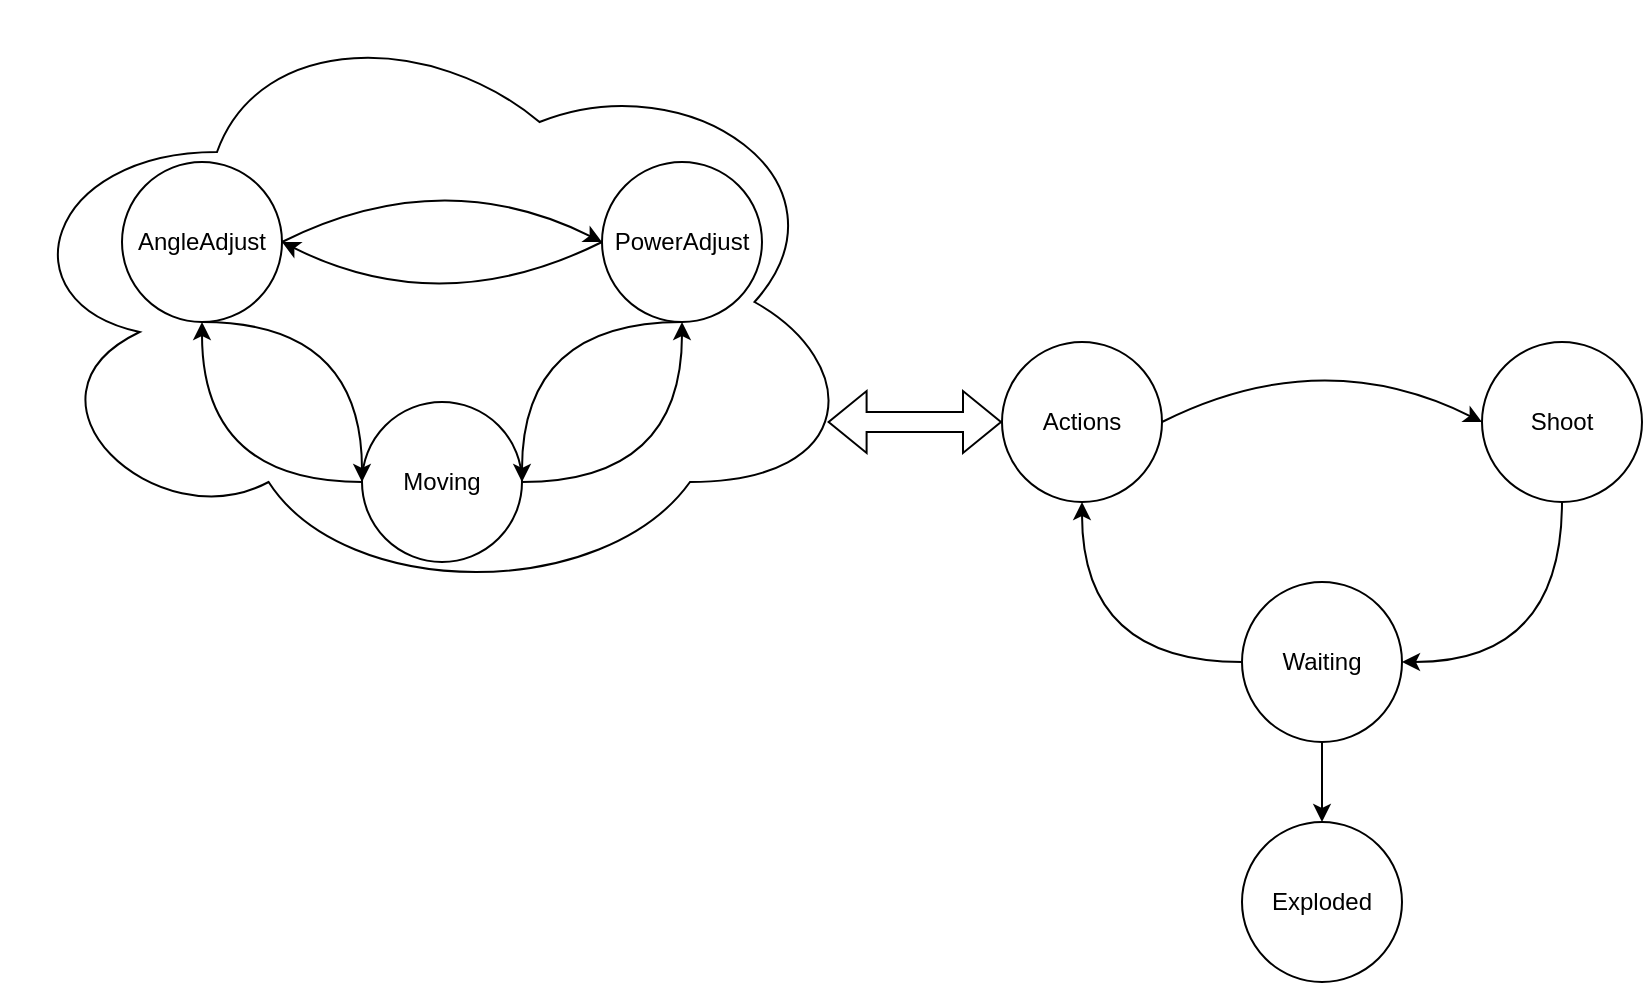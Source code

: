 <mxfile version="20.6.2" type="device"><diagram id="SJnH6aO_IgVsePMpqYym" name="Página-1"><mxGraphModel dx="1851" dy="1772" grid="1" gridSize="10" guides="1" tooltips="1" connect="1" arrows="1" fold="1" page="1" pageScale="1" pageWidth="827" pageHeight="1169" math="0" shadow="0"><root><mxCell id="0"/><mxCell id="1" parent="0"/><mxCell id="xy8s80_51uDeavC64JdX-26" value="" style="ellipse;shape=cloud;whiteSpace=wrap;html=1;" vertex="1" parent="1"><mxGeometry x="-60" y="-90" width="430" height="300" as="geometry"/></mxCell><mxCell id="xy8s80_51uDeavC64JdX-1" value="Waiting" style="ellipse;whiteSpace=wrap;html=1;aspect=fixed;" vertex="1" parent="1"><mxGeometry x="560" y="200" width="80" height="80" as="geometry"/></mxCell><mxCell id="xy8s80_51uDeavC64JdX-2" value="Moving" style="ellipse;whiteSpace=wrap;html=1;aspect=fixed;" vertex="1" parent="1"><mxGeometry x="120" y="110" width="80" height="80" as="geometry"/></mxCell><mxCell id="xy8s80_51uDeavC64JdX-3" value="PowerAdjust" style="ellipse;whiteSpace=wrap;html=1;aspect=fixed;" vertex="1" parent="1"><mxGeometry x="240" y="-10" width="80" height="80" as="geometry"/></mxCell><mxCell id="xy8s80_51uDeavC64JdX-4" value="AngleAdjust" style="ellipse;whiteSpace=wrap;html=1;aspect=fixed;" vertex="1" parent="1"><mxGeometry y="-10" width="80" height="80" as="geometry"/></mxCell><mxCell id="xy8s80_51uDeavC64JdX-5" value="Shoot" style="ellipse;whiteSpace=wrap;html=1;aspect=fixed;" vertex="1" parent="1"><mxGeometry x="680" y="80" width="80" height="80" as="geometry"/></mxCell><mxCell id="xy8s80_51uDeavC64JdX-7" value="Exploded" style="ellipse;whiteSpace=wrap;html=1;aspect=fixed;" vertex="1" parent="1"><mxGeometry x="560" y="320" width="80" height="80" as="geometry"/></mxCell><mxCell id="xy8s80_51uDeavC64JdX-8" value="" style="curved=1;endArrow=classic;html=1;rounded=0;exitX=0.5;exitY=1;exitDx=0;exitDy=0;entryX=0.5;entryY=0;entryDx=0;entryDy=0;" edge="1" parent="1" source="xy8s80_51uDeavC64JdX-1" target="xy8s80_51uDeavC64JdX-7"><mxGeometry width="50" height="50" relative="1" as="geometry"><mxPoint x="510" y="260" as="sourcePoint"/><mxPoint x="560" y="210" as="targetPoint"/><Array as="points"/></mxGeometry></mxCell><mxCell id="xy8s80_51uDeavC64JdX-9" value="" style="curved=1;endArrow=classic;html=1;rounded=0;exitX=0;exitY=0.5;exitDx=0;exitDy=0;entryX=0.5;entryY=1;entryDx=0;entryDy=0;" edge="1" parent="1" source="xy8s80_51uDeavC64JdX-1" target="xy8s80_51uDeavC64JdX-24"><mxGeometry width="50" height="50" relative="1" as="geometry"><mxPoint x="430" y="300" as="sourcePoint"/><mxPoint x="540" y="230" as="targetPoint"/><Array as="points"><mxPoint x="480" y="240"/></Array></mxGeometry></mxCell><mxCell id="xy8s80_51uDeavC64JdX-10" value="" style="curved=1;endArrow=classic;html=1;rounded=0;exitX=1;exitY=0.5;exitDx=0;exitDy=0;entryX=0;entryY=0.5;entryDx=0;entryDy=0;" edge="1" parent="1" source="xy8s80_51uDeavC64JdX-4" target="xy8s80_51uDeavC64JdX-3"><mxGeometry width="50" height="50" relative="1" as="geometry"><mxPoint x="190" y="290" as="sourcePoint"/><mxPoint x="240" y="240" as="targetPoint"/><Array as="points"><mxPoint x="160" y="-10"/></Array></mxGeometry></mxCell><mxCell id="xy8s80_51uDeavC64JdX-11" value="" style="curved=1;endArrow=classic;html=1;rounded=0;entryX=0;entryY=0.5;entryDx=0;entryDy=0;exitX=1;exitY=0.5;exitDx=0;exitDy=0;" edge="1" parent="1" source="xy8s80_51uDeavC64JdX-24" target="xy8s80_51uDeavC64JdX-5"><mxGeometry width="50" height="50" relative="1" as="geometry"><mxPoint x="720" y="30" as="sourcePoint"/><mxPoint x="560" y="210" as="targetPoint"/><Array as="points"><mxPoint x="600" y="80"/></Array></mxGeometry></mxCell><mxCell id="xy8s80_51uDeavC64JdX-12" value="" style="curved=1;endArrow=classic;html=1;rounded=0;exitX=0.5;exitY=1;exitDx=0;exitDy=0;entryX=1;entryY=0.5;entryDx=0;entryDy=0;" edge="1" parent="1" source="xy8s80_51uDeavC64JdX-5" target="xy8s80_51uDeavC64JdX-1"><mxGeometry width="50" height="50" relative="1" as="geometry"><mxPoint x="510" y="260" as="sourcePoint"/><mxPoint x="560" y="210" as="targetPoint"/><Array as="points"><mxPoint x="720" y="240"/></Array></mxGeometry></mxCell><mxCell id="xy8s80_51uDeavC64JdX-13" value="" style="curved=1;endArrow=classic;html=1;rounded=0;entryX=0.5;entryY=1;entryDx=0;entryDy=0;exitX=0;exitY=0.5;exitDx=0;exitDy=0;" edge="1" parent="1" source="xy8s80_51uDeavC64JdX-2" target="xy8s80_51uDeavC64JdX-4"><mxGeometry width="50" height="50" relative="1" as="geometry"><mxPoint x="-140" y="260" as="sourcePoint"/><mxPoint x="-90" y="210" as="targetPoint"/><Array as="points"><mxPoint x="40" y="150"/></Array></mxGeometry></mxCell><mxCell id="xy8s80_51uDeavC64JdX-14" value="" style="curved=1;endArrow=classic;html=1;rounded=0;entryX=1;entryY=0.5;entryDx=0;entryDy=0;exitX=0;exitY=0.5;exitDx=0;exitDy=0;" edge="1" parent="1" source="xy8s80_51uDeavC64JdX-3" target="xy8s80_51uDeavC64JdX-4"><mxGeometry width="50" height="50" relative="1" as="geometry"><mxPoint x="190" y="290" as="sourcePoint"/><mxPoint x="240" y="240" as="targetPoint"/><Array as="points"><mxPoint x="160" y="70"/></Array></mxGeometry></mxCell><mxCell id="xy8s80_51uDeavC64JdX-15" value="" style="curved=1;endArrow=classic;html=1;rounded=0;exitX=0.5;exitY=1;exitDx=0;exitDy=0;entryX=0;entryY=0.5;entryDx=0;entryDy=0;" edge="1" parent="1" source="xy8s80_51uDeavC64JdX-4" target="xy8s80_51uDeavC64JdX-2"><mxGeometry width="50" height="50" relative="1" as="geometry"><mxPoint x="190" y="190" as="sourcePoint"/><mxPoint x="240" y="140" as="targetPoint"/><Array as="points"><mxPoint x="120" y="70"/></Array></mxGeometry></mxCell><mxCell id="xy8s80_51uDeavC64JdX-16" value="" style="curved=1;endArrow=classic;html=1;rounded=0;entryX=0.5;entryY=1;entryDx=0;entryDy=0;exitX=1;exitY=0.5;exitDx=0;exitDy=0;" edge="1" parent="1" source="xy8s80_51uDeavC64JdX-2" target="xy8s80_51uDeavC64JdX-3"><mxGeometry width="50" height="50" relative="1" as="geometry"><mxPoint x="140" y="181.72" as="sourcePoint"/><mxPoint x="151.716" y="90.004" as="targetPoint"/><Array as="points"><mxPoint x="280" y="150"/></Array></mxGeometry></mxCell><mxCell id="xy8s80_51uDeavC64JdX-17" value="" style="curved=1;endArrow=classic;html=1;rounded=0;exitX=0.5;exitY=1;exitDx=0;exitDy=0;entryX=1;entryY=0.5;entryDx=0;entryDy=0;" edge="1" parent="1" source="xy8s80_51uDeavC64JdX-3" target="xy8s80_51uDeavC64JdX-2"><mxGeometry width="50" height="50" relative="1" as="geometry"><mxPoint x="151.716" y="90.004" as="sourcePoint"/><mxPoint x="140" y="181.72" as="targetPoint"/><Array as="points"><mxPoint x="200" y="70"/></Array></mxGeometry></mxCell><mxCell id="xy8s80_51uDeavC64JdX-24" value="Actions" style="ellipse;whiteSpace=wrap;html=1;aspect=fixed;" vertex="1" parent="1"><mxGeometry x="440" y="80" width="80" height="80" as="geometry"/></mxCell><mxCell id="xy8s80_51uDeavC64JdX-27" value="" style="shape=flexArrow;endArrow=classic;startArrow=classic;html=1;rounded=0;entryX=0.96;entryY=0.7;entryDx=0;entryDy=0;entryPerimeter=0;exitX=0;exitY=0.5;exitDx=0;exitDy=0;" edge="1" parent="1" source="xy8s80_51uDeavC64JdX-24" target="xy8s80_51uDeavC64JdX-26"><mxGeometry width="100" height="100" relative="1" as="geometry"><mxPoint x="360" y="260" as="sourcePoint"/><mxPoint x="460" y="160" as="targetPoint"/></mxGeometry></mxCell></root></mxGraphModel></diagram></mxfile>